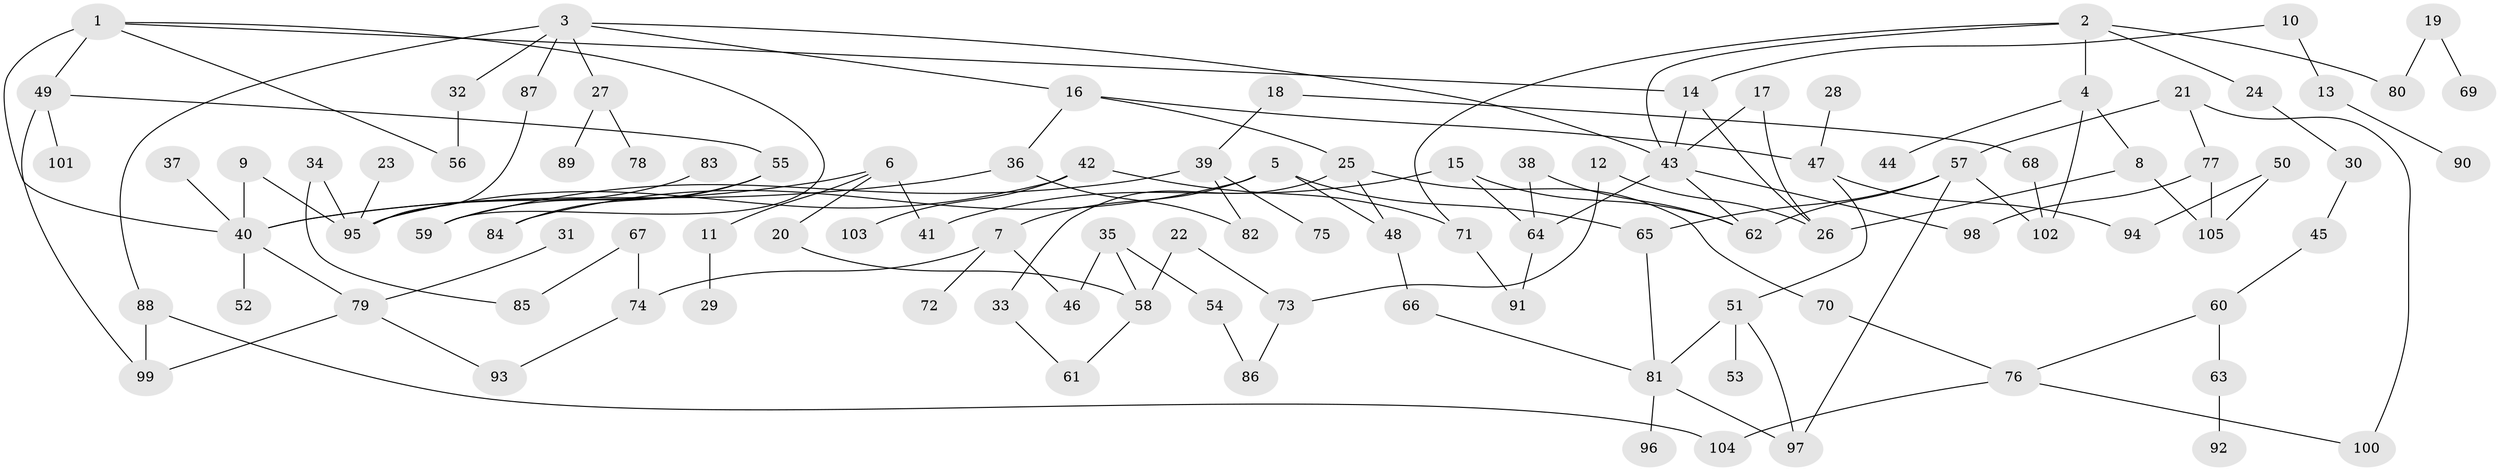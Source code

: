 // original degree distribution, {5: 0.06040268456375839, 8: 0.013422818791946308, 4: 0.11409395973154363, 6: 0.013422818791946308, 3: 0.16778523489932887, 2: 0.3087248322147651, 7: 0.013422818791946308, 1: 0.3087248322147651}
// Generated by graph-tools (version 1.1) at 2025/36/03/04/25 23:36:12]
// undirected, 105 vertices, 138 edges
graph export_dot {
  node [color=gray90,style=filled];
  1;
  2;
  3;
  4;
  5;
  6;
  7;
  8;
  9;
  10;
  11;
  12;
  13;
  14;
  15;
  16;
  17;
  18;
  19;
  20;
  21;
  22;
  23;
  24;
  25;
  26;
  27;
  28;
  29;
  30;
  31;
  32;
  33;
  34;
  35;
  36;
  37;
  38;
  39;
  40;
  41;
  42;
  43;
  44;
  45;
  46;
  47;
  48;
  49;
  50;
  51;
  52;
  53;
  54;
  55;
  56;
  57;
  58;
  59;
  60;
  61;
  62;
  63;
  64;
  65;
  66;
  67;
  68;
  69;
  70;
  71;
  72;
  73;
  74;
  75;
  76;
  77;
  78;
  79;
  80;
  81;
  82;
  83;
  84;
  85;
  86;
  87;
  88;
  89;
  90;
  91;
  92;
  93;
  94;
  95;
  96;
  97;
  98;
  99;
  100;
  101;
  102;
  103;
  104;
  105;
  1 -- 14 [weight=1.0];
  1 -- 40 [weight=1.0];
  1 -- 49 [weight=1.0];
  1 -- 56 [weight=1.0];
  1 -- 59 [weight=1.0];
  2 -- 4 [weight=1.0];
  2 -- 24 [weight=1.0];
  2 -- 43 [weight=1.0];
  2 -- 71 [weight=1.0];
  2 -- 80 [weight=1.0];
  3 -- 16 [weight=1.0];
  3 -- 27 [weight=1.0];
  3 -- 32 [weight=1.0];
  3 -- 43 [weight=1.0];
  3 -- 87 [weight=1.0];
  3 -- 88 [weight=1.0];
  4 -- 8 [weight=1.0];
  4 -- 44 [weight=1.0];
  4 -- 102 [weight=1.0];
  5 -- 7 [weight=1.0];
  5 -- 48 [weight=1.0];
  5 -- 65 [weight=1.0];
  5 -- 84 [weight=1.0];
  6 -- 11 [weight=1.0];
  6 -- 20 [weight=1.0];
  6 -- 40 [weight=1.0];
  6 -- 41 [weight=1.0];
  7 -- 46 [weight=1.0];
  7 -- 72 [weight=1.0];
  7 -- 74 [weight=2.0];
  8 -- 26 [weight=1.0];
  8 -- 105 [weight=1.0];
  9 -- 40 [weight=1.0];
  9 -- 95 [weight=1.0];
  10 -- 13 [weight=1.0];
  10 -- 14 [weight=1.0];
  11 -- 29 [weight=1.0];
  12 -- 26 [weight=1.0];
  12 -- 73 [weight=1.0];
  13 -- 90 [weight=1.0];
  14 -- 26 [weight=1.0];
  14 -- 43 [weight=1.0];
  15 -- 41 [weight=1.0];
  15 -- 62 [weight=1.0];
  15 -- 64 [weight=1.0];
  16 -- 25 [weight=1.0];
  16 -- 36 [weight=1.0];
  16 -- 47 [weight=1.0];
  17 -- 26 [weight=1.0];
  17 -- 43 [weight=1.0];
  18 -- 39 [weight=1.0];
  18 -- 68 [weight=1.0];
  19 -- 69 [weight=1.0];
  19 -- 80 [weight=1.0];
  20 -- 58 [weight=1.0];
  21 -- 57 [weight=1.0];
  21 -- 77 [weight=1.0];
  21 -- 100 [weight=1.0];
  22 -- 58 [weight=1.0];
  22 -- 73 [weight=1.0];
  23 -- 95 [weight=1.0];
  24 -- 30 [weight=1.0];
  25 -- 33 [weight=1.0];
  25 -- 48 [weight=1.0];
  25 -- 70 [weight=1.0];
  27 -- 78 [weight=1.0];
  27 -- 89 [weight=1.0];
  28 -- 47 [weight=1.0];
  30 -- 45 [weight=1.0];
  31 -- 79 [weight=1.0];
  32 -- 56 [weight=1.0];
  33 -- 61 [weight=1.0];
  34 -- 85 [weight=1.0];
  34 -- 95 [weight=1.0];
  35 -- 46 [weight=1.0];
  35 -- 54 [weight=1.0];
  35 -- 58 [weight=1.0];
  36 -- 40 [weight=1.0];
  36 -- 82 [weight=1.0];
  37 -- 40 [weight=1.0];
  38 -- 62 [weight=1.0];
  38 -- 64 [weight=1.0];
  39 -- 59 [weight=1.0];
  39 -- 75 [weight=1.0];
  39 -- 82 [weight=1.0];
  40 -- 52 [weight=1.0];
  40 -- 79 [weight=1.0];
  42 -- 71 [weight=1.0];
  42 -- 95 [weight=1.0];
  42 -- 103 [weight=1.0];
  43 -- 62 [weight=1.0];
  43 -- 64 [weight=1.0];
  43 -- 98 [weight=1.0];
  45 -- 60 [weight=1.0];
  47 -- 51 [weight=1.0];
  47 -- 94 [weight=1.0];
  48 -- 66 [weight=1.0];
  49 -- 55 [weight=1.0];
  49 -- 99 [weight=1.0];
  49 -- 101 [weight=1.0];
  50 -- 94 [weight=1.0];
  50 -- 105 [weight=1.0];
  51 -- 53 [weight=1.0];
  51 -- 81 [weight=2.0];
  51 -- 97 [weight=1.0];
  54 -- 86 [weight=1.0];
  55 -- 59 [weight=1.0];
  55 -- 84 [weight=1.0];
  57 -- 62 [weight=1.0];
  57 -- 65 [weight=1.0];
  57 -- 97 [weight=1.0];
  57 -- 102 [weight=1.0];
  58 -- 61 [weight=1.0];
  60 -- 63 [weight=1.0];
  60 -- 76 [weight=1.0];
  63 -- 92 [weight=1.0];
  64 -- 91 [weight=1.0];
  65 -- 81 [weight=1.0];
  66 -- 81 [weight=1.0];
  67 -- 74 [weight=1.0];
  67 -- 85 [weight=1.0];
  68 -- 102 [weight=1.0];
  70 -- 76 [weight=1.0];
  71 -- 91 [weight=1.0];
  73 -- 86 [weight=1.0];
  74 -- 93 [weight=1.0];
  76 -- 100 [weight=1.0];
  76 -- 104 [weight=1.0];
  77 -- 98 [weight=1.0];
  77 -- 105 [weight=1.0];
  79 -- 93 [weight=1.0];
  79 -- 99 [weight=1.0];
  81 -- 96 [weight=1.0];
  81 -- 97 [weight=1.0];
  83 -- 95 [weight=1.0];
  87 -- 95 [weight=1.0];
  88 -- 99 [weight=1.0];
  88 -- 104 [weight=1.0];
}
